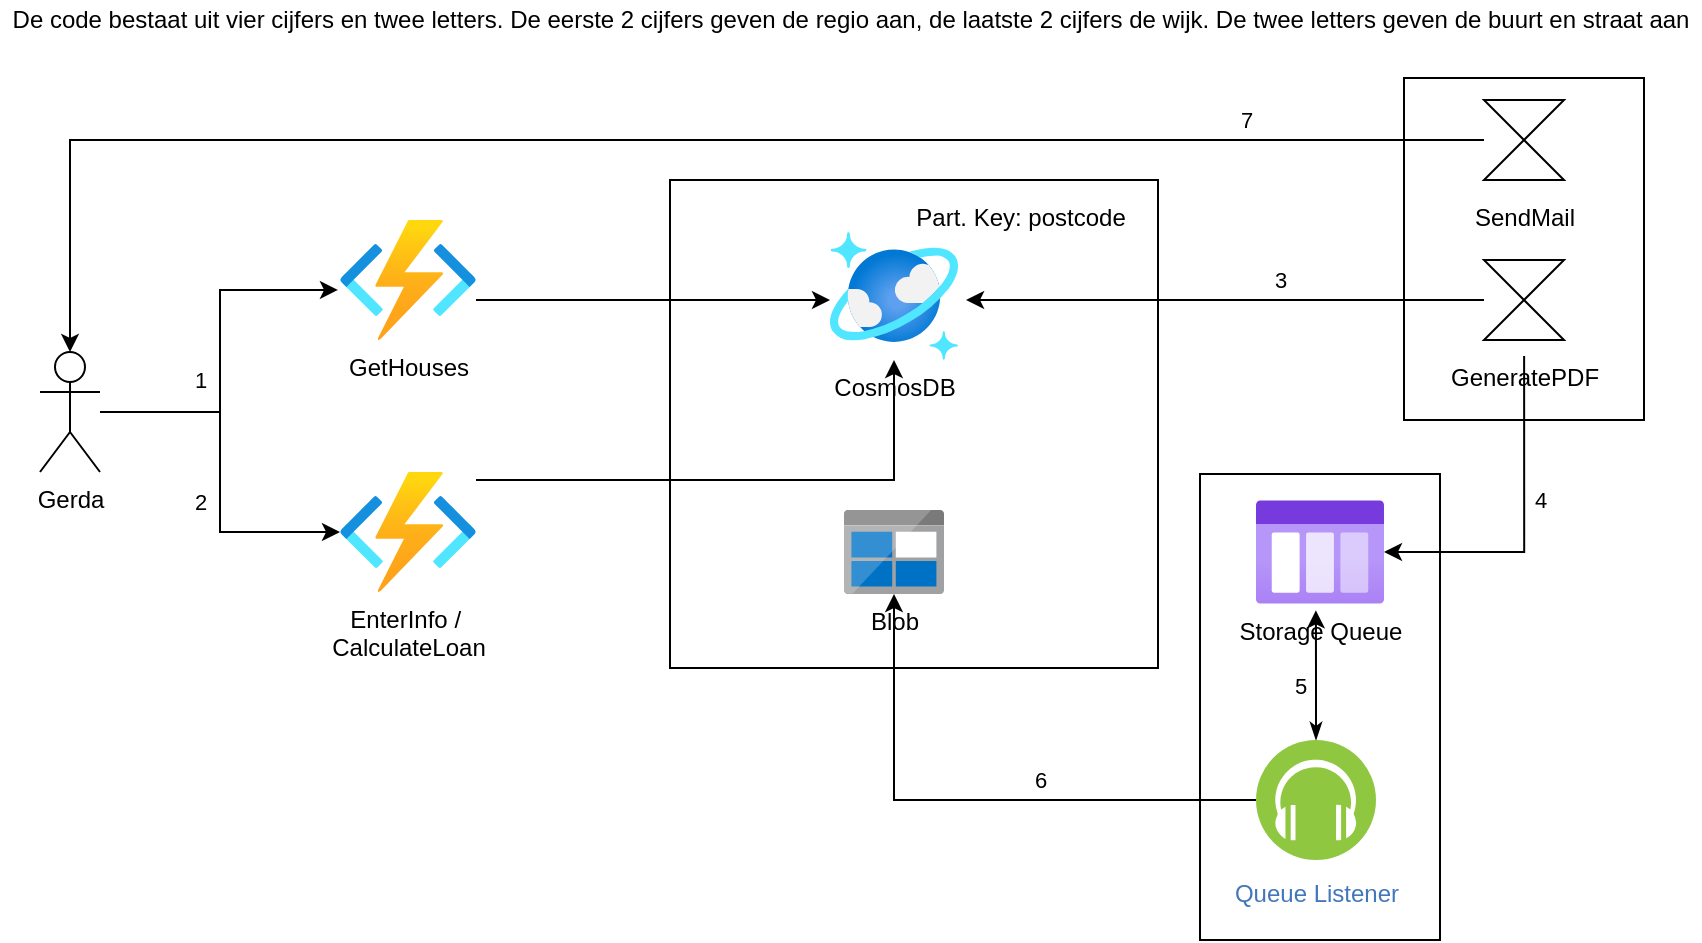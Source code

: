 <mxfile version="15.4.1" type="github">
  <diagram id="fKVUNWtOd1Q6Zy9pXweU" name="Page-1">
    <mxGraphModel dx="1422" dy="762" grid="1" gridSize="10" guides="1" tooltips="1" connect="1" arrows="1" fold="1" page="1" pageScale="1" pageWidth="850" pageHeight="1100" math="0" shadow="0">
      <root>
        <mxCell id="0" />
        <mxCell id="1" parent="0" />
        <mxCell id="9m2IHYcQ7WaVDAypF8id-26" value="" style="rounded=0;whiteSpace=wrap;html=1;" vertex="1" parent="1">
          <mxGeometry x="702" y="79" width="120" height="171" as="geometry" />
        </mxCell>
        <mxCell id="9m2IHYcQ7WaVDAypF8id-22" value="" style="rounded=0;whiteSpace=wrap;html=1;" vertex="1" parent="1">
          <mxGeometry x="600" y="277" width="120" height="233" as="geometry" />
        </mxCell>
        <mxCell id="9m2IHYcQ7WaVDAypF8id-1" value="" style="whiteSpace=wrap;html=1;aspect=fixed;" vertex="1" parent="1">
          <mxGeometry x="335" y="130" width="244" height="244" as="geometry" />
        </mxCell>
        <mxCell id="e1f4IQgHXaq9rCnp3Oos-1" value="CosmosDB" style="aspect=fixed;html=1;points=[];align=center;image;fontSize=12;image=img/lib/azure2/databases/Azure_Cosmos_DB.svg;" parent="1" vertex="1">
          <mxGeometry x="415" y="156" width="64" height="64" as="geometry" />
        </mxCell>
        <mxCell id="9m2IHYcQ7WaVDAypF8id-15" style="edgeStyle=orthogonalEdgeStyle;rounded=0;orthogonalLoop=1;jettySize=auto;html=1;" edge="1" parent="1" target="e1f4IQgHXaq9rCnp3Oos-8">
          <mxGeometry relative="1" as="geometry">
            <mxPoint x="762.059" y="218" as="sourcePoint" />
            <Array as="points">
              <mxPoint x="762" y="316" />
            </Array>
          </mxGeometry>
        </mxCell>
        <mxCell id="9m2IHYcQ7WaVDAypF8id-31" value="4" style="edgeLabel;html=1;align=center;verticalAlign=middle;resizable=0;points=[];" vertex="1" connectable="0" parent="9m2IHYcQ7WaVDAypF8id-15">
          <mxGeometry x="-0.167" y="3" relative="1" as="geometry">
            <mxPoint x="5" y="2" as="offset" />
          </mxGeometry>
        </mxCell>
        <mxCell id="e1f4IQgHXaq9rCnp3Oos-7" value="Blob&lt;br&gt;" style="sketch=0;aspect=fixed;html=1;points=[];align=center;image;fontSize=12;image=img/lib/mscae/BlobBlock.svg;" parent="1" vertex="1">
          <mxGeometry x="422" y="295" width="50" height="42" as="geometry" />
        </mxCell>
        <mxCell id="e1f4IQgHXaq9rCnp3Oos-8" value="Storage Queue" style="aspect=fixed;html=1;points=[];align=center;image;fontSize=12;image=img/lib/azure2/general/Storage_Queue.svg;" parent="1" vertex="1">
          <mxGeometry x="628" y="290" width="64" height="52" as="geometry" />
        </mxCell>
        <mxCell id="e1f4IQgHXaq9rCnp3Oos-11" style="edgeStyle=orthogonalEdgeStyle;rounded=0;orthogonalLoop=1;jettySize=auto;html=1;entryX=-0.015;entryY=0.583;entryDx=0;entryDy=0;entryPerimeter=0;" parent="1" source="e1f4IQgHXaq9rCnp3Oos-9" target="e1f4IQgHXaq9rCnp3Oos-10" edge="1">
          <mxGeometry relative="1" as="geometry" />
        </mxCell>
        <mxCell id="e1f4IQgHXaq9rCnp3Oos-12" value="1" style="edgeLabel;html=1;align=center;verticalAlign=middle;resizable=0;points=[];" parent="e1f4IQgHXaq9rCnp3Oos-11" vertex="1" connectable="0">
          <mxGeometry x="-0.155" y="-2" relative="1" as="geometry">
            <mxPoint x="-12" as="offset" />
          </mxGeometry>
        </mxCell>
        <mxCell id="e1f4IQgHXaq9rCnp3Oos-14" style="edgeStyle=orthogonalEdgeStyle;rounded=0;orthogonalLoop=1;jettySize=auto;html=1;" parent="1" source="e1f4IQgHXaq9rCnp3Oos-9" target="e1f4IQgHXaq9rCnp3Oos-13" edge="1">
          <mxGeometry relative="1" as="geometry" />
        </mxCell>
        <mxCell id="e1f4IQgHXaq9rCnp3Oos-15" value="2" style="edgeLabel;html=1;align=center;verticalAlign=middle;resizable=0;points=[];" parent="e1f4IQgHXaq9rCnp3Oos-14" vertex="1" connectable="0">
          <mxGeometry x="0.133" y="-1" relative="1" as="geometry">
            <mxPoint x="-9" y="3" as="offset" />
          </mxGeometry>
        </mxCell>
        <mxCell id="e1f4IQgHXaq9rCnp3Oos-9" value="Gerda" style="shape=umlActor;verticalLabelPosition=bottom;verticalAlign=top;html=1;" parent="1" vertex="1">
          <mxGeometry x="20" y="216" width="30" height="60" as="geometry" />
        </mxCell>
        <mxCell id="e1f4IQgHXaq9rCnp3Oos-22" style="edgeStyle=orthogonalEdgeStyle;rounded=0;orthogonalLoop=1;jettySize=auto;html=1;" parent="1" source="e1f4IQgHXaq9rCnp3Oos-10" edge="1" target="e1f4IQgHXaq9rCnp3Oos-1">
          <mxGeometry relative="1" as="geometry">
            <mxPoint x="265" y="190" as="targetPoint" />
            <Array as="points">
              <mxPoint x="245" y="190" />
              <mxPoint x="245" y="190" />
            </Array>
          </mxGeometry>
        </mxCell>
        <mxCell id="e1f4IQgHXaq9rCnp3Oos-10" value="GetHouses" style="aspect=fixed;html=1;points=[];align=center;image;fontSize=12;image=img/lib/azure2/compute/Function_Apps.svg;" parent="1" vertex="1">
          <mxGeometry x="170" y="150" width="68" height="60" as="geometry" />
        </mxCell>
        <mxCell id="9m2IHYcQ7WaVDAypF8id-20" style="edgeStyle=orthogonalEdgeStyle;rounded=0;orthogonalLoop=1;jettySize=auto;html=1;" edge="1" parent="1" source="e1f4IQgHXaq9rCnp3Oos-13" target="e1f4IQgHXaq9rCnp3Oos-1">
          <mxGeometry relative="1" as="geometry">
            <Array as="points">
              <mxPoint x="447" y="280" />
            </Array>
          </mxGeometry>
        </mxCell>
        <mxCell id="e1f4IQgHXaq9rCnp3Oos-13" value="EnterInfo /&amp;nbsp;&lt;br&gt;CalculateLoan" style="aspect=fixed;html=1;points=[];align=center;image;fontSize=12;image=img/lib/azure2/compute/Function_Apps.svg;" parent="1" vertex="1">
          <mxGeometry x="170" y="276" width="68" height="60" as="geometry" />
        </mxCell>
        <mxCell id="9m2IHYcQ7WaVDAypF8id-25" style="edgeStyle=orthogonalEdgeStyle;rounded=0;orthogonalLoop=1;jettySize=auto;html=1;entryX=1.063;entryY=0.531;entryDx=0;entryDy=0;entryPerimeter=0;startArrow=none;startFill=0;" edge="1" parent="1" source="9m2IHYcQ7WaVDAypF8id-3" target="e1f4IQgHXaq9rCnp3Oos-1">
          <mxGeometry relative="1" as="geometry" />
        </mxCell>
        <mxCell id="9m2IHYcQ7WaVDAypF8id-30" value="3" style="edgeLabel;html=1;align=center;verticalAlign=middle;resizable=0;points=[];" vertex="1" connectable="0" parent="9m2IHYcQ7WaVDAypF8id-25">
          <mxGeometry x="-0.174" relative="1" as="geometry">
            <mxPoint x="5" y="-10" as="offset" />
          </mxGeometry>
        </mxCell>
        <mxCell id="9m2IHYcQ7WaVDAypF8id-3" value="" style="shape=collate;whiteSpace=wrap;html=1;" vertex="1" parent="1">
          <mxGeometry x="742" y="170" width="40" height="40" as="geometry" />
        </mxCell>
        <mxCell id="9m2IHYcQ7WaVDAypF8id-4" value="GeneratePDF" style="text;html=1;align=center;verticalAlign=middle;resizable=0;points=[];autosize=1;strokeColor=none;fillColor=none;" vertex="1" parent="1">
          <mxGeometry x="717" y="219" width="90" height="20" as="geometry" />
        </mxCell>
        <mxCell id="9m2IHYcQ7WaVDAypF8id-27" style="edgeStyle=orthogonalEdgeStyle;rounded=0;orthogonalLoop=1;jettySize=auto;html=1;entryX=0.5;entryY=0;entryDx=0;entryDy=0;entryPerimeter=0;startArrow=none;startFill=0;" edge="1" parent="1" source="9m2IHYcQ7WaVDAypF8id-17" target="e1f4IQgHXaq9rCnp3Oos-9">
          <mxGeometry relative="1" as="geometry" />
        </mxCell>
        <mxCell id="9m2IHYcQ7WaVDAypF8id-34" value="7" style="edgeLabel;html=1;align=center;verticalAlign=middle;resizable=0;points=[];" vertex="1" connectable="0" parent="9m2IHYcQ7WaVDAypF8id-27">
          <mxGeometry x="-0.706" y="1" relative="1" as="geometry">
            <mxPoint y="-11" as="offset" />
          </mxGeometry>
        </mxCell>
        <mxCell id="9m2IHYcQ7WaVDAypF8id-17" value="" style="shape=collate;whiteSpace=wrap;html=1;" vertex="1" parent="1">
          <mxGeometry x="742" y="90" width="40" height="40" as="geometry" />
        </mxCell>
        <mxCell id="9m2IHYcQ7WaVDAypF8id-18" value="SendMail" style="text;html=1;align=center;verticalAlign=middle;resizable=0;points=[];autosize=1;strokeColor=none;fillColor=none;" vertex="1" parent="1">
          <mxGeometry x="727" y="139" width="70" height="20" as="geometry" />
        </mxCell>
        <mxCell id="9m2IHYcQ7WaVDAypF8id-23" style="edgeStyle=orthogonalEdgeStyle;rounded=0;orthogonalLoop=1;jettySize=auto;html=1;" edge="1" parent="1" source="9m2IHYcQ7WaVDAypF8id-21" target="e1f4IQgHXaq9rCnp3Oos-7">
          <mxGeometry relative="1" as="geometry" />
        </mxCell>
        <mxCell id="9m2IHYcQ7WaVDAypF8id-33" value="6" style="edgeLabel;html=1;align=center;verticalAlign=middle;resizable=0;points=[];" vertex="1" connectable="0" parent="9m2IHYcQ7WaVDAypF8id-23">
          <mxGeometry x="-0.213" y="-2" relative="1" as="geometry">
            <mxPoint x="4" y="-8" as="offset" />
          </mxGeometry>
        </mxCell>
        <mxCell id="9m2IHYcQ7WaVDAypF8id-24" style="edgeStyle=orthogonalEdgeStyle;rounded=0;orthogonalLoop=1;jettySize=auto;html=1;entryX=0.468;entryY=1.061;entryDx=0;entryDy=0;entryPerimeter=0;startArrow=classicThin;startFill=1;" edge="1" parent="1" source="9m2IHYcQ7WaVDAypF8id-21" target="e1f4IQgHXaq9rCnp3Oos-8">
          <mxGeometry relative="1" as="geometry">
            <Array as="points">
              <mxPoint x="658" y="380" />
              <mxPoint x="658" y="380" />
            </Array>
          </mxGeometry>
        </mxCell>
        <mxCell id="9m2IHYcQ7WaVDAypF8id-32" value="5" style="edgeLabel;html=1;align=center;verticalAlign=middle;resizable=0;points=[];" vertex="1" connectable="0" parent="9m2IHYcQ7WaVDAypF8id-24">
          <mxGeometry x="-0.157" relative="1" as="geometry">
            <mxPoint x="-8" as="offset" />
          </mxGeometry>
        </mxCell>
        <mxCell id="9m2IHYcQ7WaVDAypF8id-21" value="Queue Listener" style="aspect=fixed;perimeter=ellipsePerimeter;html=1;align=center;shadow=0;dashed=0;fontColor=#4277BB;labelBackgroundColor=#ffffff;fontSize=12;spacingTop=3;image;image=img/lib/ibm/blockchain/event_listener.svg;" vertex="1" parent="1">
          <mxGeometry x="628" y="410" width="60" height="60" as="geometry" />
        </mxCell>
        <mxCell id="9m2IHYcQ7WaVDAypF8id-28" value="De code bestaat uit vier cijfers en twee letters. De eerste 2 cijfers geven de regio aan, de laatste 2 cijfers de wijk. De twee letters geven de buurt en straat aan" style="text;html=1;align=center;verticalAlign=middle;resizable=0;points=[];autosize=1;strokeColor=none;fillColor=none;" vertex="1" parent="1">
          <mxGeometry y="40" width="850" height="20" as="geometry" />
        </mxCell>
        <mxCell id="9m2IHYcQ7WaVDAypF8id-29" value="Part. Key: postcode" style="text;html=1;align=center;verticalAlign=middle;resizable=0;points=[];autosize=1;strokeColor=none;fillColor=none;" vertex="1" parent="1">
          <mxGeometry x="450" y="139" width="120" height="20" as="geometry" />
        </mxCell>
      </root>
    </mxGraphModel>
  </diagram>
</mxfile>
